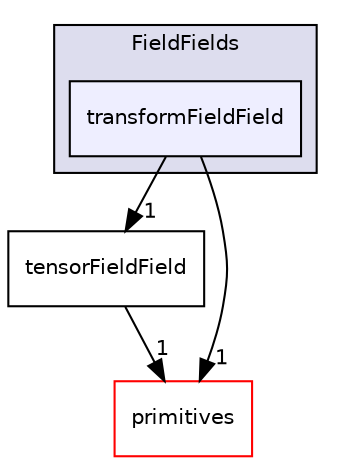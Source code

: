 digraph "src/OpenFOAM/fields/FieldFields/transformFieldField" {
  bgcolor=transparent;
  compound=true
  node [ fontsize="10", fontname="Helvetica"];
  edge [ labelfontsize="10", labelfontname="Helvetica"];
  subgraph clusterdir_8eb3a7b50b56ddbfb00a2ddef0a44ff7 {
    graph [ bgcolor="#ddddee", pencolor="black", label="FieldFields" fontname="Helvetica", fontsize="10", URL="dir_8eb3a7b50b56ddbfb00a2ddef0a44ff7.html"]
  dir_ae92de8b2bdcb03f453c6b659b05d3d7 [shape=box, label="transformFieldField", style="filled", fillcolor="#eeeeff", pencolor="black", URL="dir_ae92de8b2bdcb03f453c6b659b05d3d7.html"];
  }
  dir_329200a62fbb643b3a79027a467246b8 [shape=box label="tensorFieldField" URL="dir_329200a62fbb643b3a79027a467246b8.html"];
  dir_3e50f45338116b169052b428016851aa [shape=box label="primitives" color="red" URL="dir_3e50f45338116b169052b428016851aa.html"];
  dir_329200a62fbb643b3a79027a467246b8->dir_3e50f45338116b169052b428016851aa [headlabel="1", labeldistance=1.5 headhref="dir_002029_002316.html"];
  dir_ae92de8b2bdcb03f453c6b659b05d3d7->dir_329200a62fbb643b3a79027a467246b8 [headlabel="1", labeldistance=1.5 headhref="dir_002030_002029.html"];
  dir_ae92de8b2bdcb03f453c6b659b05d3d7->dir_3e50f45338116b169052b428016851aa [headlabel="1", labeldistance=1.5 headhref="dir_002030_002316.html"];
}
